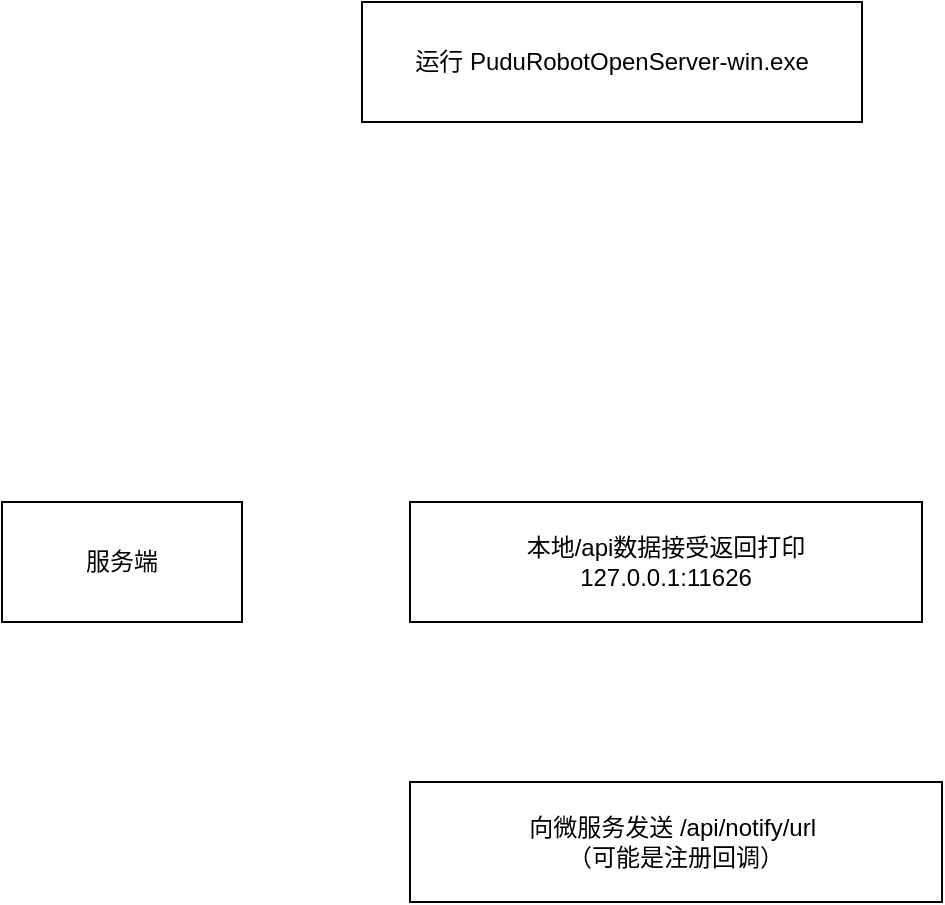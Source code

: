 <mxfile version="26.2.12">
  <diagram name="第 1 页" id="ESbA8u7xyTZOhsOZo6Jv">
    <mxGraphModel dx="1572" dy="898" grid="1" gridSize="10" guides="1" tooltips="1" connect="1" arrows="1" fold="1" page="1" pageScale="1" pageWidth="827" pageHeight="1169" math="0" shadow="0">
      <root>
        <mxCell id="0" />
        <mxCell id="1" parent="0" />
        <mxCell id="PFzhmYUPQmIxrMrjRoEu-1" value="服务端" style="whiteSpace=wrap;html=1;" vertex="1" parent="1">
          <mxGeometry x="20" y="310" width="120" height="60" as="geometry" />
        </mxCell>
        <mxCell id="PFzhmYUPQmIxrMrjRoEu-3" value="运行&amp;nbsp;PuduRobotOpenServer-win.exe" style="whiteSpace=wrap;html=1;" vertex="1" parent="1">
          <mxGeometry x="200" y="60" width="250" height="60" as="geometry" />
        </mxCell>
        <mxCell id="PFzhmYUPQmIxrMrjRoEu-4" value="本地/api数据接受返回打印&lt;div&gt;127.0.0.1:11626&lt;/div&gt;" style="whiteSpace=wrap;html=1;" vertex="1" parent="1">
          <mxGeometry x="224" y="310" width="256" height="60" as="geometry" />
        </mxCell>
        <mxCell id="PFzhmYUPQmIxrMrjRoEu-7" value="向微服务发送 /api/notify/url&amp;nbsp;&lt;br&gt;（可能是注册回调）" style="whiteSpace=wrap;html=1;" vertex="1" parent="1">
          <mxGeometry x="224" y="450" width="266" height="60" as="geometry" />
        </mxCell>
      </root>
    </mxGraphModel>
  </diagram>
</mxfile>
